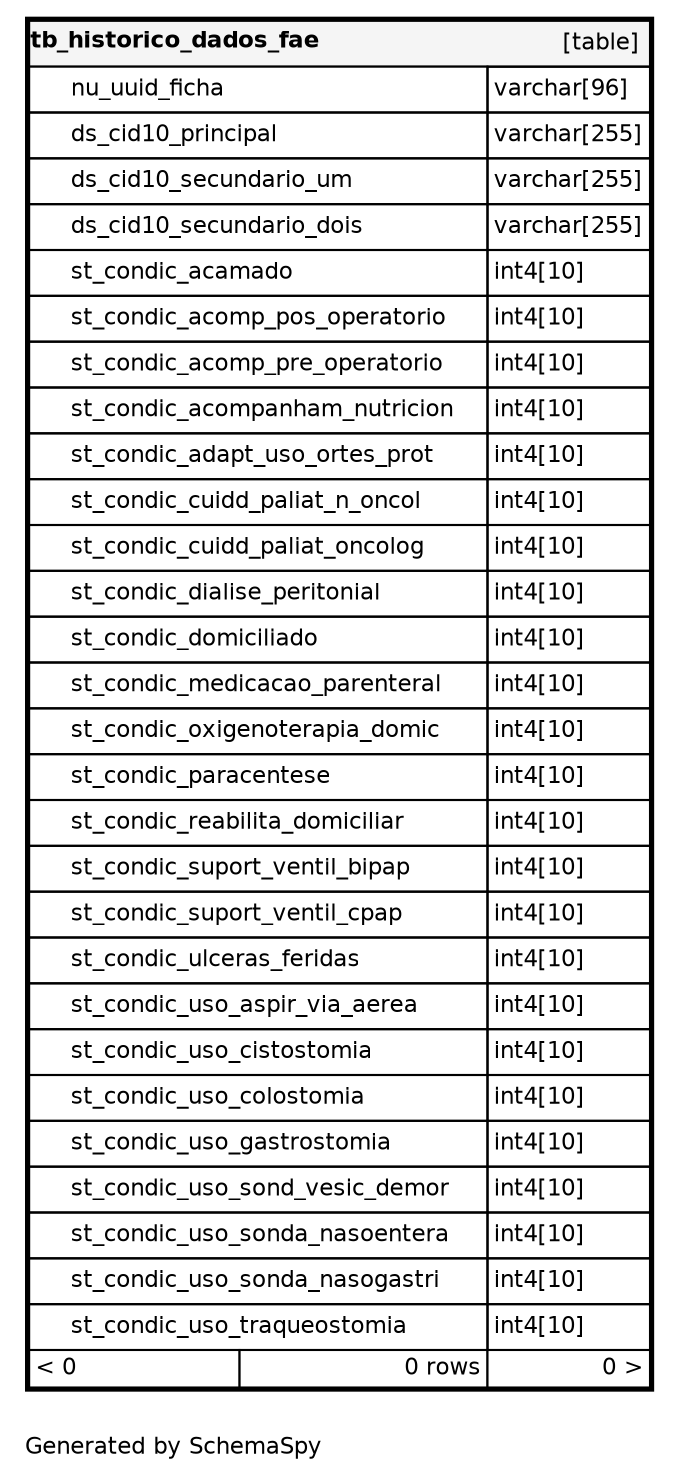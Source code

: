digraph "oneDegreeRelationshipsDiagram" {
  graph [    rankdir="RL"    bgcolor="#ffffff"    label="\nGenerated by SchemaSpy"    labeljust="l"    nodesep="0.18"    ranksep="0.46"    fontname="Helvetica"    fontsize="11"    ration="compress"  ];  node [    fontname="Helvetica"    fontsize="11"    shape="plaintext"  ];  edge [    arrowsize="0.8"  ];
  "tb_historico_dados_fae" [
   label=<
    <TABLE BORDER="2" CELLBORDER="1" CELLSPACING="0" BGCOLOR="#ffffff">
      <TR><TD COLSPAN="4"  BGCOLOR="#f5f5f5"><TABLE BORDER="0" CELLSPACING="0"><TR><TD ALIGN="LEFT" FIXEDSIZE="TRUE" WIDTH="134" HEIGHT="16"><B>tb_historico_dados_fae</B></TD><TD ALIGN="RIGHT">[table]</TD></TR></TABLE></TD></TR>
      <TR><TD PORT="nu_uuid_ficha" COLSPAN="2" BGCOLOR="#ffffff" ALIGN="LEFT"><TABLE BORDER="0" CELLSPACING="0" ALIGN="LEFT"><TR ALIGN="LEFT"><TD ALIGN="LEFT" FIXEDSIZE="TRUE" WIDTH="15" HEIGHT="16"></TD><TD ALIGN="LEFT" FIXEDSIZE="TRUE" WIDTH="199" HEIGHT="16">nu_uuid_ficha</TD></TR></TABLE></TD><TD PORT="nu_uuid_ficha.type" ALIGN="LEFT">varchar[96]</TD></TR>
      <TR><TD PORT="ds_cid10_principal" COLSPAN="2" ALIGN="LEFT"><TABLE BORDER="0" CELLSPACING="0" ALIGN="LEFT"><TR ALIGN="LEFT"><TD ALIGN="LEFT" FIXEDSIZE="TRUE" WIDTH="15" HEIGHT="16"></TD><TD ALIGN="LEFT" FIXEDSIZE="TRUE" WIDTH="199" HEIGHT="16">ds_cid10_principal</TD></TR></TABLE></TD><TD PORT="ds_cid10_principal.type" ALIGN="LEFT">varchar[255]</TD></TR>
      <TR><TD PORT="ds_cid10_secundario_um" COLSPAN="2" ALIGN="LEFT"><TABLE BORDER="0" CELLSPACING="0" ALIGN="LEFT"><TR ALIGN="LEFT"><TD ALIGN="LEFT" FIXEDSIZE="TRUE" WIDTH="15" HEIGHT="16"></TD><TD ALIGN="LEFT" FIXEDSIZE="TRUE" WIDTH="199" HEIGHT="16">ds_cid10_secundario_um</TD></TR></TABLE></TD><TD PORT="ds_cid10_secundario_um.type" ALIGN="LEFT">varchar[255]</TD></TR>
      <TR><TD PORT="ds_cid10_secundario_dois" COLSPAN="2" ALIGN="LEFT"><TABLE BORDER="0" CELLSPACING="0" ALIGN="LEFT"><TR ALIGN="LEFT"><TD ALIGN="LEFT" FIXEDSIZE="TRUE" WIDTH="15" HEIGHT="16"></TD><TD ALIGN="LEFT" FIXEDSIZE="TRUE" WIDTH="199" HEIGHT="16">ds_cid10_secundario_dois</TD></TR></TABLE></TD><TD PORT="ds_cid10_secundario_dois.type" ALIGN="LEFT">varchar[255]</TD></TR>
      <TR><TD PORT="st_condic_acamado" COLSPAN="2" ALIGN="LEFT"><TABLE BORDER="0" CELLSPACING="0" ALIGN="LEFT"><TR ALIGN="LEFT"><TD ALIGN="LEFT" FIXEDSIZE="TRUE" WIDTH="15" HEIGHT="16"></TD><TD ALIGN="LEFT" FIXEDSIZE="TRUE" WIDTH="199" HEIGHT="16">st_condic_acamado</TD></TR></TABLE></TD><TD PORT="st_condic_acamado.type" ALIGN="LEFT">int4[10]</TD></TR>
      <TR><TD PORT="st_condic_acomp_pos_operatorio" COLSPAN="2" ALIGN="LEFT"><TABLE BORDER="0" CELLSPACING="0" ALIGN="LEFT"><TR ALIGN="LEFT"><TD ALIGN="LEFT" FIXEDSIZE="TRUE" WIDTH="15" HEIGHT="16"></TD><TD ALIGN="LEFT" FIXEDSIZE="TRUE" WIDTH="199" HEIGHT="16">st_condic_acomp_pos_operatorio</TD></TR></TABLE></TD><TD PORT="st_condic_acomp_pos_operatorio.type" ALIGN="LEFT">int4[10]</TD></TR>
      <TR><TD PORT="st_condic_acomp_pre_operatorio" COLSPAN="2" ALIGN="LEFT"><TABLE BORDER="0" CELLSPACING="0" ALIGN="LEFT"><TR ALIGN="LEFT"><TD ALIGN="LEFT" FIXEDSIZE="TRUE" WIDTH="15" HEIGHT="16"></TD><TD ALIGN="LEFT" FIXEDSIZE="TRUE" WIDTH="199" HEIGHT="16">st_condic_acomp_pre_operatorio</TD></TR></TABLE></TD><TD PORT="st_condic_acomp_pre_operatorio.type" ALIGN="LEFT">int4[10]</TD></TR>
      <TR><TD PORT="st_condic_acompanham_nutricion" COLSPAN="2" ALIGN="LEFT"><TABLE BORDER="0" CELLSPACING="0" ALIGN="LEFT"><TR ALIGN="LEFT"><TD ALIGN="LEFT" FIXEDSIZE="TRUE" WIDTH="15" HEIGHT="16"></TD><TD ALIGN="LEFT" FIXEDSIZE="TRUE" WIDTH="199" HEIGHT="16">st_condic_acompanham_nutricion</TD></TR></TABLE></TD><TD PORT="st_condic_acompanham_nutricion.type" ALIGN="LEFT">int4[10]</TD></TR>
      <TR><TD PORT="st_condic_adapt_uso_ortes_prot" COLSPAN="2" ALIGN="LEFT"><TABLE BORDER="0" CELLSPACING="0" ALIGN="LEFT"><TR ALIGN="LEFT"><TD ALIGN="LEFT" FIXEDSIZE="TRUE" WIDTH="15" HEIGHT="16"></TD><TD ALIGN="LEFT" FIXEDSIZE="TRUE" WIDTH="199" HEIGHT="16">st_condic_adapt_uso_ortes_prot</TD></TR></TABLE></TD><TD PORT="st_condic_adapt_uso_ortes_prot.type" ALIGN="LEFT">int4[10]</TD></TR>
      <TR><TD PORT="st_condic_cuidd_paliat_n_oncol" COLSPAN="2" ALIGN="LEFT"><TABLE BORDER="0" CELLSPACING="0" ALIGN="LEFT"><TR ALIGN="LEFT"><TD ALIGN="LEFT" FIXEDSIZE="TRUE" WIDTH="15" HEIGHT="16"></TD><TD ALIGN="LEFT" FIXEDSIZE="TRUE" WIDTH="199" HEIGHT="16">st_condic_cuidd_paliat_n_oncol</TD></TR></TABLE></TD><TD PORT="st_condic_cuidd_paliat_n_oncol.type" ALIGN="LEFT">int4[10]</TD></TR>
      <TR><TD PORT="st_condic_cuidd_paliat_oncolog" COLSPAN="2" ALIGN="LEFT"><TABLE BORDER="0" CELLSPACING="0" ALIGN="LEFT"><TR ALIGN="LEFT"><TD ALIGN="LEFT" FIXEDSIZE="TRUE" WIDTH="15" HEIGHT="16"></TD><TD ALIGN="LEFT" FIXEDSIZE="TRUE" WIDTH="199" HEIGHT="16">st_condic_cuidd_paliat_oncolog</TD></TR></TABLE></TD><TD PORT="st_condic_cuidd_paliat_oncolog.type" ALIGN="LEFT">int4[10]</TD></TR>
      <TR><TD PORT="st_condic_dialise_peritonial" COLSPAN="2" ALIGN="LEFT"><TABLE BORDER="0" CELLSPACING="0" ALIGN="LEFT"><TR ALIGN="LEFT"><TD ALIGN="LEFT" FIXEDSIZE="TRUE" WIDTH="15" HEIGHT="16"></TD><TD ALIGN="LEFT" FIXEDSIZE="TRUE" WIDTH="199" HEIGHT="16">st_condic_dialise_peritonial</TD></TR></TABLE></TD><TD PORT="st_condic_dialise_peritonial.type" ALIGN="LEFT">int4[10]</TD></TR>
      <TR><TD PORT="st_condic_domiciliado" COLSPAN="2" ALIGN="LEFT"><TABLE BORDER="0" CELLSPACING="0" ALIGN="LEFT"><TR ALIGN="LEFT"><TD ALIGN="LEFT" FIXEDSIZE="TRUE" WIDTH="15" HEIGHT="16"></TD><TD ALIGN="LEFT" FIXEDSIZE="TRUE" WIDTH="199" HEIGHT="16">st_condic_domiciliado</TD></TR></TABLE></TD><TD PORT="st_condic_domiciliado.type" ALIGN="LEFT">int4[10]</TD></TR>
      <TR><TD PORT="st_condic_medicacao_parenteral" COLSPAN="2" ALIGN="LEFT"><TABLE BORDER="0" CELLSPACING="0" ALIGN="LEFT"><TR ALIGN="LEFT"><TD ALIGN="LEFT" FIXEDSIZE="TRUE" WIDTH="15" HEIGHT="16"></TD><TD ALIGN="LEFT" FIXEDSIZE="TRUE" WIDTH="199" HEIGHT="16">st_condic_medicacao_parenteral</TD></TR></TABLE></TD><TD PORT="st_condic_medicacao_parenteral.type" ALIGN="LEFT">int4[10]</TD></TR>
      <TR><TD PORT="st_condic_oxigenoterapia_domic" COLSPAN="2" ALIGN="LEFT"><TABLE BORDER="0" CELLSPACING="0" ALIGN="LEFT"><TR ALIGN="LEFT"><TD ALIGN="LEFT" FIXEDSIZE="TRUE" WIDTH="15" HEIGHT="16"></TD><TD ALIGN="LEFT" FIXEDSIZE="TRUE" WIDTH="199" HEIGHT="16">st_condic_oxigenoterapia_domic</TD></TR></TABLE></TD><TD PORT="st_condic_oxigenoterapia_domic.type" ALIGN="LEFT">int4[10]</TD></TR>
      <TR><TD PORT="st_condic_paracentese" COLSPAN="2" ALIGN="LEFT"><TABLE BORDER="0" CELLSPACING="0" ALIGN="LEFT"><TR ALIGN="LEFT"><TD ALIGN="LEFT" FIXEDSIZE="TRUE" WIDTH="15" HEIGHT="16"></TD><TD ALIGN="LEFT" FIXEDSIZE="TRUE" WIDTH="199" HEIGHT="16">st_condic_paracentese</TD></TR></TABLE></TD><TD PORT="st_condic_paracentese.type" ALIGN="LEFT">int4[10]</TD></TR>
      <TR><TD PORT="st_condic_reabilita_domiciliar" COLSPAN="2" ALIGN="LEFT"><TABLE BORDER="0" CELLSPACING="0" ALIGN="LEFT"><TR ALIGN="LEFT"><TD ALIGN="LEFT" FIXEDSIZE="TRUE" WIDTH="15" HEIGHT="16"></TD><TD ALIGN="LEFT" FIXEDSIZE="TRUE" WIDTH="199" HEIGHT="16">st_condic_reabilita_domiciliar</TD></TR></TABLE></TD><TD PORT="st_condic_reabilita_domiciliar.type" ALIGN="LEFT">int4[10]</TD></TR>
      <TR><TD PORT="st_condic_suport_ventil_bipap" COLSPAN="2" ALIGN="LEFT"><TABLE BORDER="0" CELLSPACING="0" ALIGN="LEFT"><TR ALIGN="LEFT"><TD ALIGN="LEFT" FIXEDSIZE="TRUE" WIDTH="15" HEIGHT="16"></TD><TD ALIGN="LEFT" FIXEDSIZE="TRUE" WIDTH="199" HEIGHT="16">st_condic_suport_ventil_bipap</TD></TR></TABLE></TD><TD PORT="st_condic_suport_ventil_bipap.type" ALIGN="LEFT">int4[10]</TD></TR>
      <TR><TD PORT="st_condic_suport_ventil_cpap" COLSPAN="2" ALIGN="LEFT"><TABLE BORDER="0" CELLSPACING="0" ALIGN="LEFT"><TR ALIGN="LEFT"><TD ALIGN="LEFT" FIXEDSIZE="TRUE" WIDTH="15" HEIGHT="16"></TD><TD ALIGN="LEFT" FIXEDSIZE="TRUE" WIDTH="199" HEIGHT="16">st_condic_suport_ventil_cpap</TD></TR></TABLE></TD><TD PORT="st_condic_suport_ventil_cpap.type" ALIGN="LEFT">int4[10]</TD></TR>
      <TR><TD PORT="st_condic_ulceras_feridas" COLSPAN="2" ALIGN="LEFT"><TABLE BORDER="0" CELLSPACING="0" ALIGN="LEFT"><TR ALIGN="LEFT"><TD ALIGN="LEFT" FIXEDSIZE="TRUE" WIDTH="15" HEIGHT="16"></TD><TD ALIGN="LEFT" FIXEDSIZE="TRUE" WIDTH="199" HEIGHT="16">st_condic_ulceras_feridas</TD></TR></TABLE></TD><TD PORT="st_condic_ulceras_feridas.type" ALIGN="LEFT">int4[10]</TD></TR>
      <TR><TD PORT="st_condic_uso_aspir_via_aerea" COLSPAN="2" ALIGN="LEFT"><TABLE BORDER="0" CELLSPACING="0" ALIGN="LEFT"><TR ALIGN="LEFT"><TD ALIGN="LEFT" FIXEDSIZE="TRUE" WIDTH="15" HEIGHT="16"></TD><TD ALIGN="LEFT" FIXEDSIZE="TRUE" WIDTH="199" HEIGHT="16">st_condic_uso_aspir_via_aerea</TD></TR></TABLE></TD><TD PORT="st_condic_uso_aspir_via_aerea.type" ALIGN="LEFT">int4[10]</TD></TR>
      <TR><TD PORT="st_condic_uso_cistostomia" COLSPAN="2" ALIGN="LEFT"><TABLE BORDER="0" CELLSPACING="0" ALIGN="LEFT"><TR ALIGN="LEFT"><TD ALIGN="LEFT" FIXEDSIZE="TRUE" WIDTH="15" HEIGHT="16"></TD><TD ALIGN="LEFT" FIXEDSIZE="TRUE" WIDTH="199" HEIGHT="16">st_condic_uso_cistostomia</TD></TR></TABLE></TD><TD PORT="st_condic_uso_cistostomia.type" ALIGN="LEFT">int4[10]</TD></TR>
      <TR><TD PORT="st_condic_uso_colostomia" COLSPAN="2" ALIGN="LEFT"><TABLE BORDER="0" CELLSPACING="0" ALIGN="LEFT"><TR ALIGN="LEFT"><TD ALIGN="LEFT" FIXEDSIZE="TRUE" WIDTH="15" HEIGHT="16"></TD><TD ALIGN="LEFT" FIXEDSIZE="TRUE" WIDTH="199" HEIGHT="16">st_condic_uso_colostomia</TD></TR></TABLE></TD><TD PORT="st_condic_uso_colostomia.type" ALIGN="LEFT">int4[10]</TD></TR>
      <TR><TD PORT="st_condic_uso_gastrostomia" COLSPAN="2" ALIGN="LEFT"><TABLE BORDER="0" CELLSPACING="0" ALIGN="LEFT"><TR ALIGN="LEFT"><TD ALIGN="LEFT" FIXEDSIZE="TRUE" WIDTH="15" HEIGHT="16"></TD><TD ALIGN="LEFT" FIXEDSIZE="TRUE" WIDTH="199" HEIGHT="16">st_condic_uso_gastrostomia</TD></TR></TABLE></TD><TD PORT="st_condic_uso_gastrostomia.type" ALIGN="LEFT">int4[10]</TD></TR>
      <TR><TD PORT="st_condic_uso_sond_vesic_demor" COLSPAN="2" ALIGN="LEFT"><TABLE BORDER="0" CELLSPACING="0" ALIGN="LEFT"><TR ALIGN="LEFT"><TD ALIGN="LEFT" FIXEDSIZE="TRUE" WIDTH="15" HEIGHT="16"></TD><TD ALIGN="LEFT" FIXEDSIZE="TRUE" WIDTH="199" HEIGHT="16">st_condic_uso_sond_vesic_demor</TD></TR></TABLE></TD><TD PORT="st_condic_uso_sond_vesic_demor.type" ALIGN="LEFT">int4[10]</TD></TR>
      <TR><TD PORT="st_condic_uso_sonda_nasoentera" COLSPAN="2" ALIGN="LEFT"><TABLE BORDER="0" CELLSPACING="0" ALIGN="LEFT"><TR ALIGN="LEFT"><TD ALIGN="LEFT" FIXEDSIZE="TRUE" WIDTH="15" HEIGHT="16"></TD><TD ALIGN="LEFT" FIXEDSIZE="TRUE" WIDTH="199" HEIGHT="16">st_condic_uso_sonda_nasoentera</TD></TR></TABLE></TD><TD PORT="st_condic_uso_sonda_nasoentera.type" ALIGN="LEFT">int4[10]</TD></TR>
      <TR><TD PORT="st_condic_uso_sonda_nasogastri" COLSPAN="2" ALIGN="LEFT"><TABLE BORDER="0" CELLSPACING="0" ALIGN="LEFT"><TR ALIGN="LEFT"><TD ALIGN="LEFT" FIXEDSIZE="TRUE" WIDTH="15" HEIGHT="16"></TD><TD ALIGN="LEFT" FIXEDSIZE="TRUE" WIDTH="199" HEIGHT="16">st_condic_uso_sonda_nasogastri</TD></TR></TABLE></TD><TD PORT="st_condic_uso_sonda_nasogastri.type" ALIGN="LEFT">int4[10]</TD></TR>
      <TR><TD PORT="st_condic_uso_traqueostomia" COLSPAN="2" ALIGN="LEFT"><TABLE BORDER="0" CELLSPACING="0" ALIGN="LEFT"><TR ALIGN="LEFT"><TD ALIGN="LEFT" FIXEDSIZE="TRUE" WIDTH="15" HEIGHT="16"></TD><TD ALIGN="LEFT" FIXEDSIZE="TRUE" WIDTH="199" HEIGHT="16">st_condic_uso_traqueostomia</TD></TR></TABLE></TD><TD PORT="st_condic_uso_traqueostomia.type" ALIGN="LEFT">int4[10]</TD></TR>
      <TR><TD ALIGN="LEFT" BGCOLOR="#ffffff">&lt; 0</TD><TD ALIGN="RIGHT" BGCOLOR="#ffffff">0 rows</TD><TD ALIGN="RIGHT" BGCOLOR="#ffffff">0 &gt;</TD></TR>
    </TABLE>>
    URL="tb_historico_dados_fae.html"
    target="_top"
    tooltip="tb_historico_dados_fae"
  ];
}
